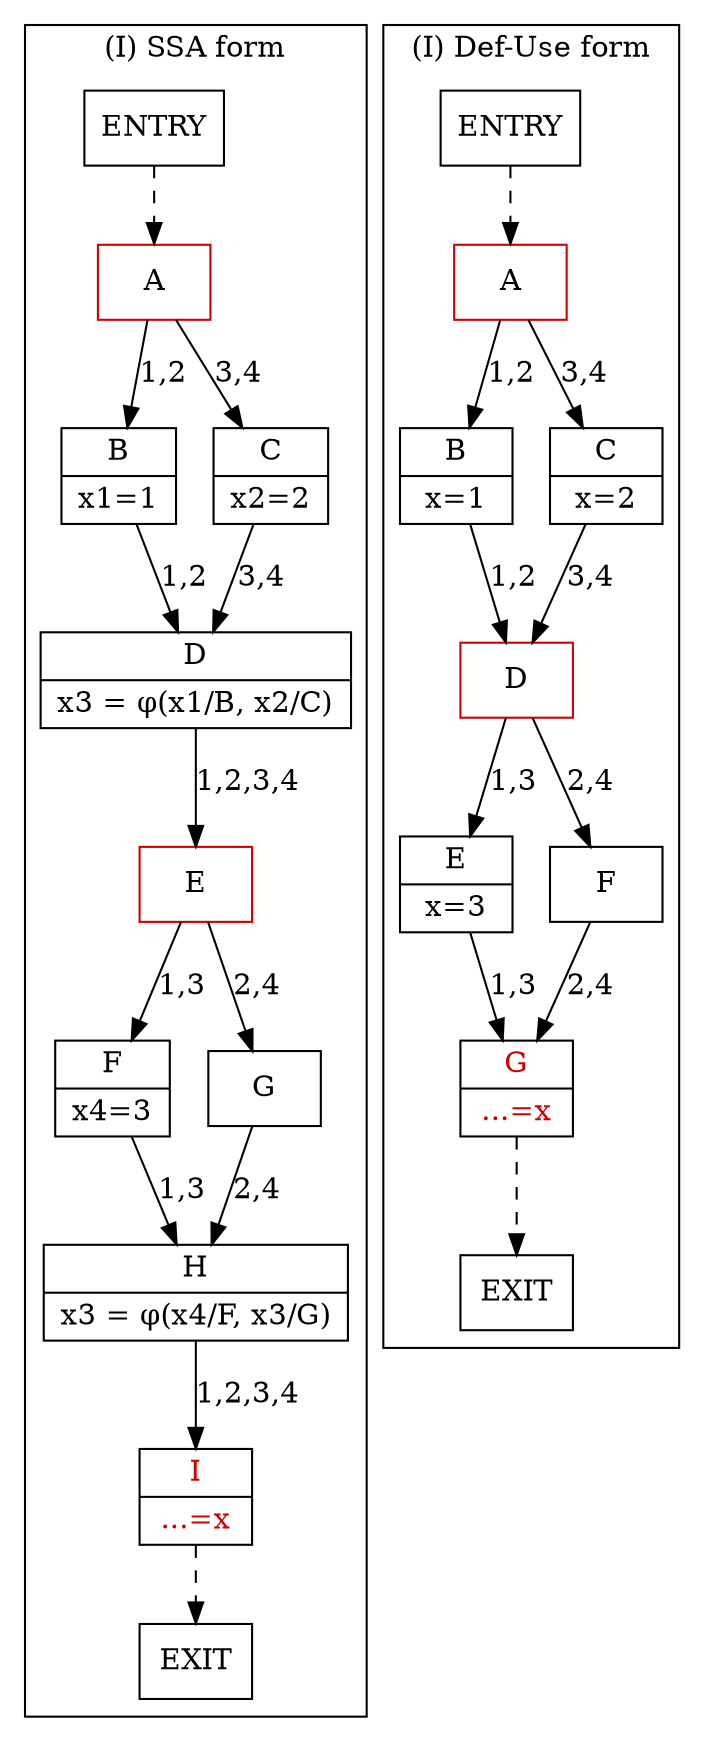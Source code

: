 digraph examples {

  node [shape=record]

  subgraph cluster_ex1 {
    label="(I) SSA form"
    color=black
    ex1_entry [label="ENTRY"; rank=source]
    ex1_exit  [label="EXIT"; rank=sink]
    ex1_A  [label="A"; color="red3"]
    ex1_B  [label="{B|x1=1}"]
    ex1_C  [label="{C|x2=2}"]
    ex1_D [label="{D|x3 = &phi;(x1/B, x2/C)}"]
    ex1_E [label="E"; color="red3"]
    ex1_F [label="{F|x4=3}"]
    ex1_G [label="G"]
    ex1_H [label="{H|x3 = &phi;(x4/F, x3/G)}"]
    ex1_I [label="{I|...=x}"; fontcolor="red3"]

    ex1_entry -> ex1_A [style="dashed"]
    ex1_A -> ex1_B [label="1,2"]
    ex1_A -> ex1_C [label="3,4"]
    ex1_B -> ex1_D [label="1,2"]
    ex1_C -> ex1_D [label="3,4"]
    ex1_D -> ex1_E [label="1,2,3,4"]

    ex1_E -> ex1_F [label="1,3"]
    ex1_E -> ex1_G [label="2,4"]
    ex1_F -> ex1_H [label="1,3"]
    ex1_G -> ex1_H [label="2,4"]
    ex1_H -> ex1_I [label="1,2,3,4"]
    
    ex1_I -> ex1_exit [style="dashed"]
  }

  subgraph cluster_ex2 {
    label="(I) Def-Use form"
    color=black
    ex2_entry [label="ENTRY"; rank=source]
    ex2_exit  [label="EXIT"; rank=sink]
    ex2_cond  [label="A"; color="red3"]
    ex2_then  [label="{B|x=1}"]
    ex2_else  [label="{C|x=2}"]
    ex2_cond2 [label="D"; color="red3"]
    ex2_then2 [label="{E|x=3}"]
    ex2_else2 [label="F"]
    ex2_use   [label="{G|...=x}"; fontcolor="red3"]

    ex2_entry -> ex2_cond [style="dashed"]
    ex2_cond -> ex2_then  [label="1,2"]
    ex2_cond -> ex2_else  [label="3,4"]
    ex2_then -> ex2_cond2 [label="1,2"]
    ex2_else -> ex2_cond2 [label="3,4"]

    ex2_cond2 -> ex2_then2 [label="1,3"]
    ex2_cond2 -> ex2_else2 [label="2,4"]
    ex2_then2 -> ex2_use   [label="1,3"]
    ex2_else2 -> ex2_use   [label="2,4"]
    ex2_use -> ex2_exit   [style="dashed"]
  }

}
